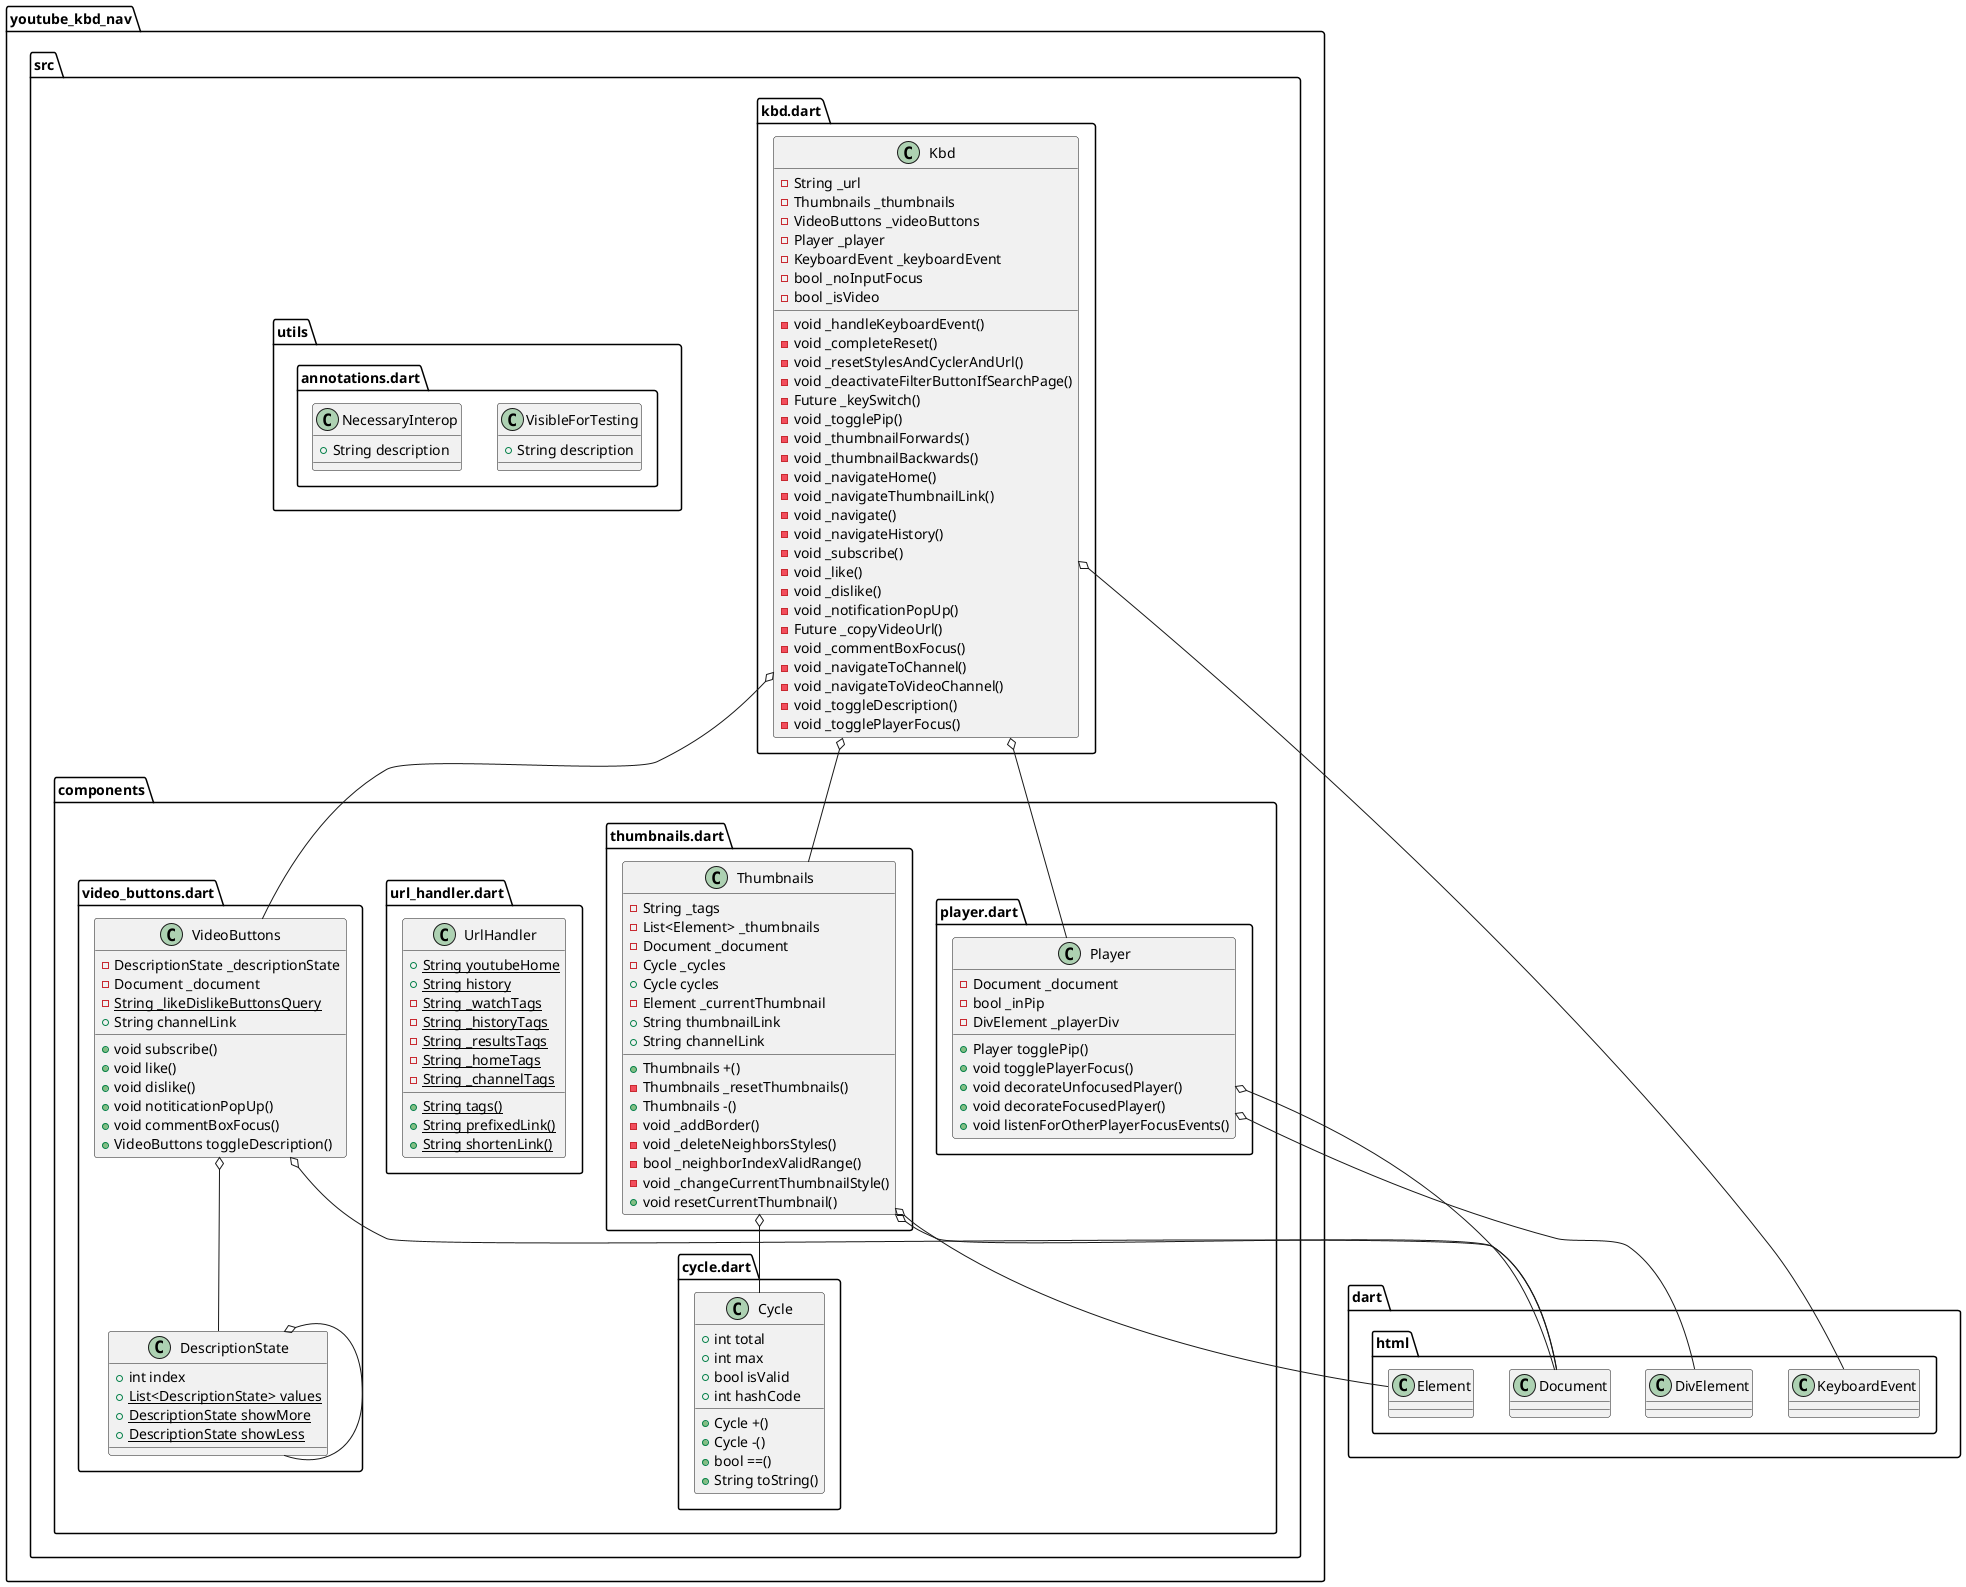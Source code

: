 @startuml youtube_kbd_nav
set namespaceSeparator ::

class "youtube_kbd_nav::src::components::cycle.dart::Cycle" {
  +int total
  +int max
  +bool isValid
  +int hashCode
  +Cycle +()
  +Cycle -()
  +bool ==()
  +String toString()
}

class "youtube_kbd_nav::src::components::player.dart::Player" {
  -Document _document
  -bool _inPip
  -DivElement _playerDiv
  +Player togglePip()
  +void togglePlayerFocus()
  +void decorateUnfocusedPlayer()
  +void decorateFocusedPlayer()
  +void listenForOtherPlayerFocusEvents()
}

"youtube_kbd_nav::src::components::player.dart::Player" o-- "dart::html::Document"
"youtube_kbd_nav::src::components::player.dart::Player" o-- "dart::html::DivElement"

class "youtube_kbd_nav::src::components::thumbnails.dart::Thumbnails" {
  -String _tags
  -List<Element> _thumbnails
  -Document _document
  -Cycle _cycles
  +Cycle cycles
  -Element _currentThumbnail
  +String thumbnailLink
  +String channelLink
  +Thumbnails +()
  -Thumbnails _resetThumbnails()
  +Thumbnails -()
  -void _addBorder()
  -void _deleteNeighborsStyles()
  -bool _neighborIndexValidRange()
  -void _changeCurrentThumbnailStyle()
  +void resetCurrentThumbnail()
}

"youtube_kbd_nav::src::components::thumbnails.dart::Thumbnails" o-- "dart::html::Document"
"youtube_kbd_nav::src::components::thumbnails.dart::Thumbnails" o-- "youtube_kbd_nav::src::components::cycle.dart::Cycle"
"youtube_kbd_nav::src::components::thumbnails.dart::Thumbnails" o-- "dart::html::Element"

class "youtube_kbd_nav::src::components::url_handler.dart::UrlHandler" {
  {static} +String youtubeHome
  {static} +String history
  {static} -String _watchTags
  {static} -String _historyTags
  {static} -String _resultsTags
  {static} -String _homeTags
  {static} -String _channelTags
  {static} +String tags()
  {static} +String prefixedLink()
  {static} +String shortenLink()
}

class "youtube_kbd_nav::src::components::video_buttons.dart::DescriptionState" {
  +int index
  {static} +List<DescriptionState> values
  {static} +DescriptionState showMore
  {static} +DescriptionState showLess
}

"youtube_kbd_nav::src::components::video_buttons.dart::DescriptionState" o-- "youtube_kbd_nav::src::components::video_buttons.dart::DescriptionState"

class "youtube_kbd_nav::src::components::video_buttons.dart::VideoButtons" {
  -DescriptionState _descriptionState
  -Document _document
  {static} -String _likeDislikeButtonsQuery
  +String channelLink
  +void subscribe()
  +void like()
  +void dislike()
  +void notiticationPopUp()
  +void commentBoxFocus()
  +VideoButtons toggleDescription()
}

"youtube_kbd_nav::src::components::video_buttons.dart::VideoButtons" o-- "youtube_kbd_nav::src::components::video_buttons.dart::DescriptionState"
"youtube_kbd_nav::src::components::video_buttons.dart::VideoButtons" o-- "dart::html::Document"

class "youtube_kbd_nav::src::kbd.dart::Kbd" {
  -String _url
  -Thumbnails _thumbnails
  -VideoButtons _videoButtons
  -Player _player
  -KeyboardEvent _keyboardEvent
  -bool _noInputFocus
  -bool _isVideo
  -void _handleKeyboardEvent()
  -void _completeReset()
  -void _resetStylesAndCyclerAndUrl()
  -void _deactivateFilterButtonIfSearchPage()
  -Future _keySwitch()
  -void _togglePip()
  -void _thumbnailForwards()
  -void _thumbnailBackwards()
  -void _navigateHome()
  -void _navigateThumbnailLink()
  -void _navigate()
  -void _navigateHistory()
  -void _subscribe()
  -void _like()
  -void _dislike()
  -void _notificationPopUp()
  -Future _copyVideoUrl()
  -void _commentBoxFocus()
  -void _navigateToChannel()
  -void _navigateToVideoChannel()
  -void _toggleDescription()
  -void _togglePlayerFocus()
}

"youtube_kbd_nav::src::kbd.dart::Kbd" o-- "youtube_kbd_nav::src::components::thumbnails.dart::Thumbnails"
"youtube_kbd_nav::src::kbd.dart::Kbd" o-- "youtube_kbd_nav::src::components::video_buttons.dart::VideoButtons"
"youtube_kbd_nav::src::kbd.dart::Kbd" o-- "youtube_kbd_nav::src::components::player.dart::Player"
"youtube_kbd_nav::src::kbd.dart::Kbd" o-- "dart::html::KeyboardEvent"

class "youtube_kbd_nav::src::utils::annotations.dart::VisibleForTesting" {
  +String description
}

class "youtube_kbd_nav::src::utils::annotations.dart::NecessaryInterop" {
  +String description
}


@enduml